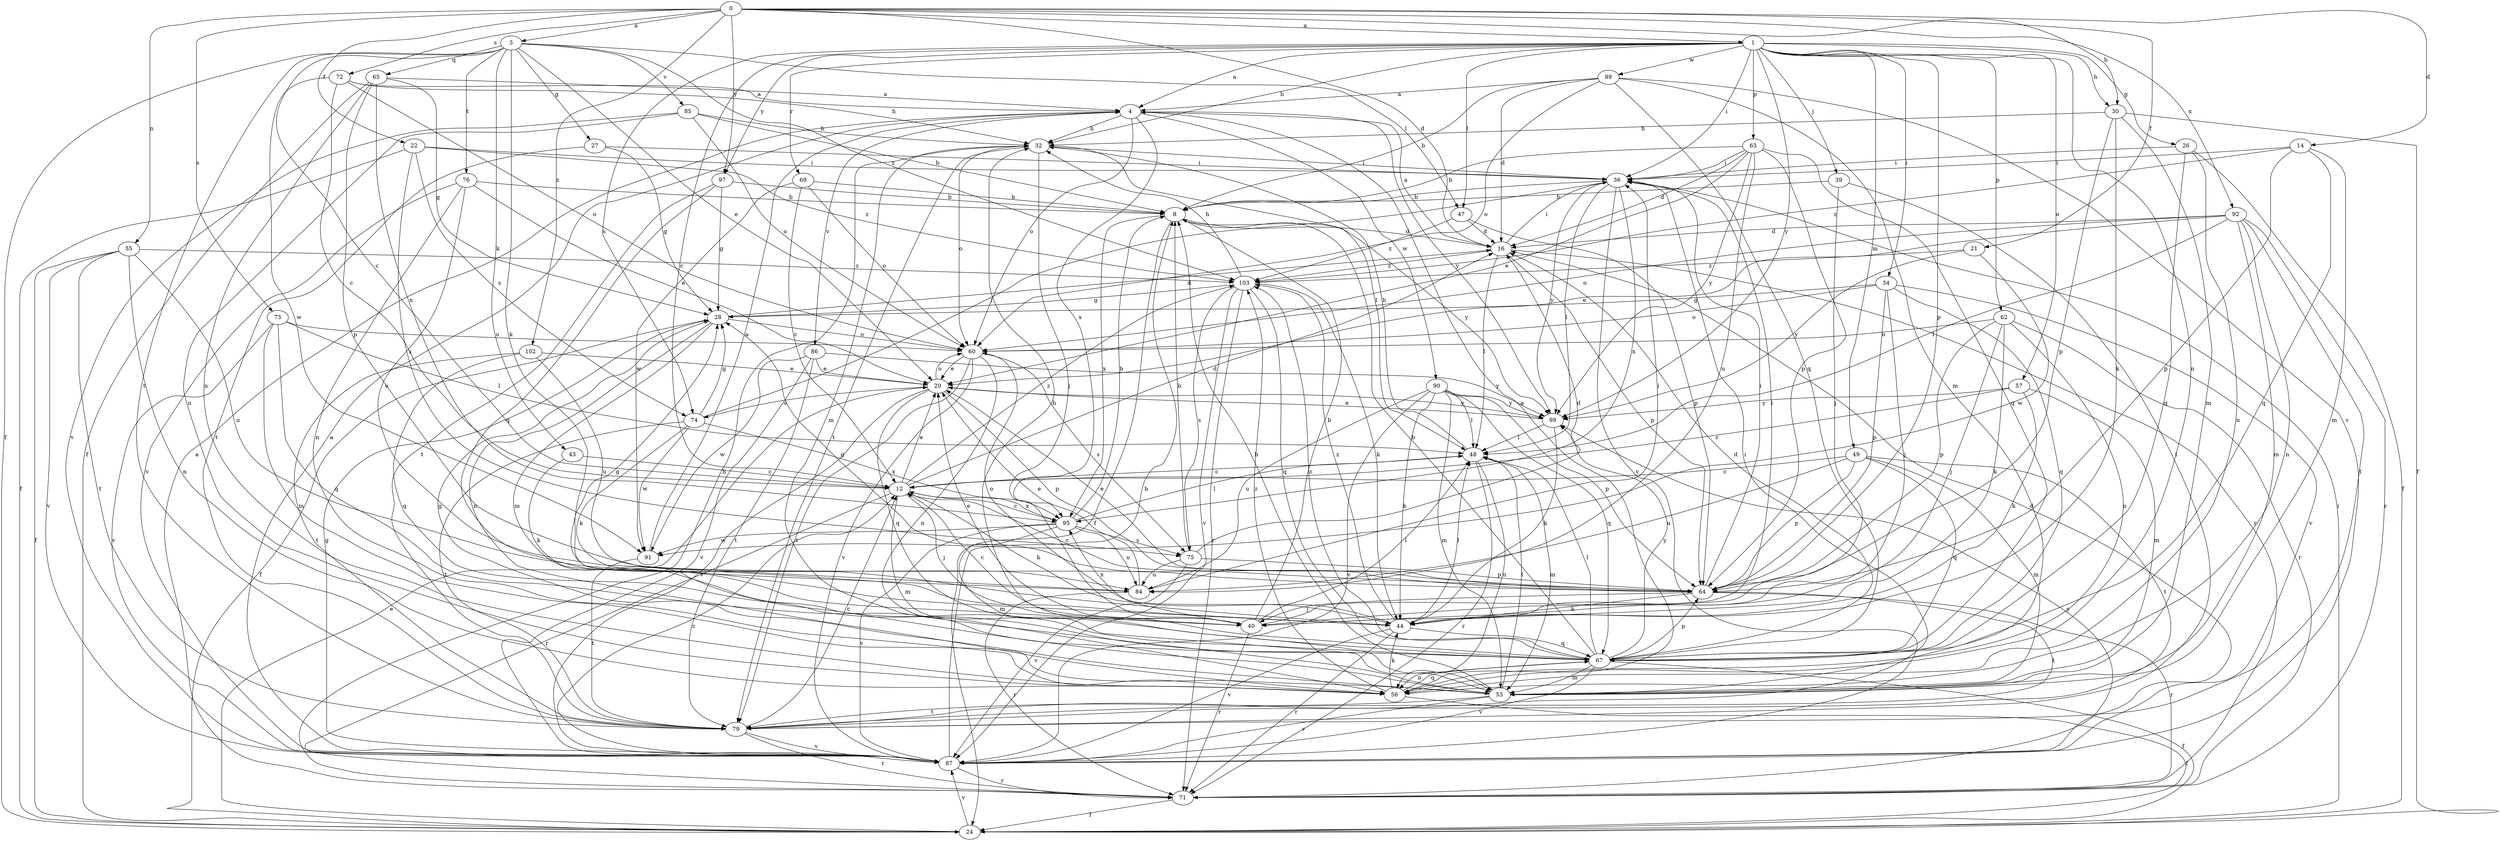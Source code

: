strict digraph  {
0;
1;
3;
4;
8;
12;
14;
16;
20;
21;
22;
24;
26;
27;
28;
30;
32;
34;
36;
39;
40;
43;
44;
47;
48;
49;
53;
55;
56;
57;
60;
62;
63;
64;
65;
67;
69;
71;
72;
73;
74;
75;
76;
79;
84;
85;
86;
87;
89;
90;
91;
92;
95;
97;
99;
102;
103;
0 -> 1  [label=a];
0 -> 3  [label=a];
0 -> 14  [label=d];
0 -> 16  [label=d];
0 -> 21  [label=f];
0 -> 22  [label=f];
0 -> 30  [label=h];
0 -> 55  [label=n];
0 -> 72  [label=s];
0 -> 73  [label=s];
0 -> 92  [label=x];
0 -> 97  [label=y];
0 -> 102  [label=z];
1 -> 4  [label=a];
1 -> 12  [label=c];
1 -> 26  [label=g];
1 -> 30  [label=h];
1 -> 32  [label=h];
1 -> 34  [label=i];
1 -> 36  [label=i];
1 -> 39  [label=j];
1 -> 47  [label=l];
1 -> 49  [label=m];
1 -> 56  [label=n];
1 -> 57  [label=o];
1 -> 62  [label=p];
1 -> 63  [label=p];
1 -> 64  [label=p];
1 -> 69  [label=r];
1 -> 74  [label=s];
1 -> 89  [label=w];
1 -> 97  [label=y];
1 -> 99  [label=y];
3 -> 12  [label=c];
3 -> 20  [label=e];
3 -> 24  [label=f];
3 -> 27  [label=g];
3 -> 43  [label=k];
3 -> 44  [label=k];
3 -> 47  [label=l];
3 -> 65  [label=q];
3 -> 76  [label=t];
3 -> 79  [label=t];
3 -> 85  [label=v];
3 -> 103  [label=z];
4 -> 32  [label=h];
4 -> 60  [label=o];
4 -> 86  [label=v];
4 -> 90  [label=w];
4 -> 95  [label=x];
4 -> 99  [label=y];
8 -> 16  [label=d];
8 -> 24  [label=f];
8 -> 95  [label=x];
8 -> 99  [label=y];
12 -> 16  [label=d];
12 -> 20  [label=e];
12 -> 40  [label=j];
12 -> 44  [label=k];
12 -> 53  [label=m];
12 -> 71  [label=r];
12 -> 95  [label=x];
12 -> 103  [label=z];
14 -> 36  [label=i];
14 -> 53  [label=m];
14 -> 64  [label=p];
14 -> 67  [label=q];
14 -> 103  [label=z];
16 -> 4  [label=a];
16 -> 36  [label=i];
16 -> 48  [label=l];
16 -> 64  [label=p];
16 -> 71  [label=r];
16 -> 103  [label=z];
20 -> 60  [label=o];
20 -> 64  [label=p];
20 -> 67  [label=q];
20 -> 74  [label=s];
20 -> 87  [label=v];
20 -> 99  [label=y];
21 -> 91  [label=w];
21 -> 99  [label=y];
21 -> 103  [label=z];
22 -> 24  [label=f];
22 -> 36  [label=i];
22 -> 74  [label=s];
22 -> 75  [label=s];
22 -> 103  [label=z];
24 -> 20  [label=e];
24 -> 36  [label=i];
24 -> 87  [label=v];
26 -> 24  [label=f];
26 -> 36  [label=i];
26 -> 56  [label=n];
26 -> 67  [label=q];
27 -> 28  [label=g];
27 -> 36  [label=i];
27 -> 79  [label=t];
28 -> 16  [label=d];
28 -> 24  [label=f];
28 -> 53  [label=m];
28 -> 56  [label=n];
28 -> 60  [label=o];
30 -> 24  [label=f];
30 -> 32  [label=h];
30 -> 44  [label=k];
30 -> 53  [label=m];
30 -> 64  [label=p];
32 -> 36  [label=i];
32 -> 40  [label=j];
32 -> 48  [label=l];
32 -> 53  [label=m];
32 -> 60  [label=o];
32 -> 79  [label=t];
34 -> 28  [label=g];
34 -> 40  [label=j];
34 -> 60  [label=o];
34 -> 64  [label=p];
34 -> 67  [label=q];
34 -> 87  [label=v];
36 -> 8  [label=b];
36 -> 48  [label=l];
36 -> 87  [label=v];
36 -> 95  [label=x];
36 -> 99  [label=y];
39 -> 8  [label=b];
39 -> 40  [label=j];
39 -> 79  [label=t];
40 -> 8  [label=b];
40 -> 12  [label=c];
40 -> 20  [label=e];
40 -> 28  [label=g];
40 -> 36  [label=i];
40 -> 48  [label=l];
40 -> 71  [label=r];
40 -> 95  [label=x];
43 -> 12  [label=c];
43 -> 44  [label=k];
44 -> 48  [label=l];
44 -> 60  [label=o];
44 -> 67  [label=q];
44 -> 71  [label=r];
44 -> 87  [label=v];
44 -> 103  [label=z];
47 -> 16  [label=d];
47 -> 64  [label=p];
47 -> 103  [label=z];
48 -> 12  [label=c];
48 -> 32  [label=h];
48 -> 53  [label=m];
48 -> 56  [label=n];
48 -> 71  [label=r];
49 -> 12  [label=c];
49 -> 53  [label=m];
49 -> 64  [label=p];
49 -> 67  [label=q];
49 -> 79  [label=t];
49 -> 84  [label=u];
53 -> 8  [label=b];
53 -> 28  [label=g];
53 -> 48  [label=l];
53 -> 79  [label=t];
53 -> 87  [label=v];
55 -> 24  [label=f];
55 -> 56  [label=n];
55 -> 79  [label=t];
55 -> 84  [label=u];
55 -> 87  [label=v];
55 -> 103  [label=z];
56 -> 4  [label=a];
56 -> 24  [label=f];
56 -> 44  [label=k];
56 -> 67  [label=q];
56 -> 103  [label=z];
57 -> 12  [label=c];
57 -> 44  [label=k];
57 -> 53  [label=m];
57 -> 99  [label=y];
60 -> 20  [label=e];
60 -> 56  [label=n];
60 -> 75  [label=s];
60 -> 79  [label=t];
60 -> 87  [label=v];
62 -> 40  [label=j];
62 -> 44  [label=k];
62 -> 56  [label=n];
62 -> 60  [label=o];
62 -> 64  [label=p];
62 -> 71  [label=r];
63 -> 8  [label=b];
63 -> 16  [label=d];
63 -> 20  [label=e];
63 -> 36  [label=i];
63 -> 64  [label=p];
63 -> 67  [label=q];
63 -> 84  [label=u];
63 -> 99  [label=y];
64 -> 12  [label=c];
64 -> 20  [label=e];
64 -> 28  [label=g];
64 -> 36  [label=i];
64 -> 40  [label=j];
64 -> 44  [label=k];
64 -> 71  [label=r];
64 -> 79  [label=t];
65 -> 4  [label=a];
65 -> 24  [label=f];
65 -> 28  [label=g];
65 -> 56  [label=n];
65 -> 64  [label=p];
65 -> 95  [label=x];
67 -> 8  [label=b];
67 -> 16  [label=d];
67 -> 24  [label=f];
67 -> 32  [label=h];
67 -> 48  [label=l];
67 -> 53  [label=m];
67 -> 56  [label=n];
67 -> 64  [label=p];
67 -> 87  [label=v];
67 -> 99  [label=y];
67 -> 103  [label=z];
69 -> 8  [label=b];
69 -> 12  [label=c];
69 -> 60  [label=o];
69 -> 91  [label=w];
71 -> 4  [label=a];
71 -> 24  [label=f];
71 -> 32  [label=h];
71 -> 99  [label=y];
72 -> 4  [label=a];
72 -> 12  [label=c];
72 -> 32  [label=h];
72 -> 60  [label=o];
72 -> 91  [label=w];
73 -> 48  [label=l];
73 -> 53  [label=m];
73 -> 60  [label=o];
73 -> 67  [label=q];
73 -> 87  [label=v];
74 -> 28  [label=g];
74 -> 36  [label=i];
74 -> 44  [label=k];
74 -> 79  [label=t];
74 -> 91  [label=w];
74 -> 95  [label=x];
75 -> 8  [label=b];
75 -> 16  [label=d];
75 -> 64  [label=p];
75 -> 84  [label=u];
75 -> 87  [label=v];
76 -> 8  [label=b];
76 -> 20  [label=e];
76 -> 56  [label=n];
76 -> 84  [label=u];
76 -> 87  [label=v];
79 -> 12  [label=c];
79 -> 36  [label=i];
79 -> 71  [label=r];
79 -> 87  [label=v];
84 -> 20  [label=e];
84 -> 36  [label=i];
84 -> 71  [label=r];
85 -> 8  [label=b];
85 -> 32  [label=h];
85 -> 56  [label=n];
85 -> 60  [label=o];
85 -> 87  [label=v];
86 -> 20  [label=e];
86 -> 79  [label=t];
86 -> 87  [label=v];
86 -> 91  [label=w];
86 -> 99  [label=y];
87 -> 4  [label=a];
87 -> 8  [label=b];
87 -> 12  [label=c];
87 -> 16  [label=d];
87 -> 28  [label=g];
87 -> 71  [label=r];
89 -> 4  [label=a];
89 -> 8  [label=b];
89 -> 16  [label=d];
89 -> 53  [label=m];
89 -> 60  [label=o];
89 -> 67  [label=q];
89 -> 87  [label=v];
90 -> 44  [label=k];
90 -> 48  [label=l];
90 -> 53  [label=m];
90 -> 64  [label=p];
90 -> 67  [label=q];
90 -> 84  [label=u];
90 -> 87  [label=v];
90 -> 99  [label=y];
91 -> 4  [label=a];
91 -> 79  [label=t];
92 -> 16  [label=d];
92 -> 20  [label=e];
92 -> 48  [label=l];
92 -> 53  [label=m];
92 -> 56  [label=n];
92 -> 60  [label=o];
92 -> 71  [label=r];
92 -> 79  [label=t];
95 -> 8  [label=b];
95 -> 12  [label=c];
95 -> 48  [label=l];
95 -> 53  [label=m];
95 -> 75  [label=s];
95 -> 84  [label=u];
95 -> 87  [label=v];
95 -> 91  [label=w];
97 -> 8  [label=b];
97 -> 28  [label=g];
97 -> 67  [label=q];
97 -> 79  [label=t];
99 -> 20  [label=e];
99 -> 44  [label=k];
99 -> 48  [label=l];
102 -> 20  [label=e];
102 -> 67  [label=q];
102 -> 79  [label=t];
102 -> 84  [label=u];
103 -> 28  [label=g];
103 -> 32  [label=h];
103 -> 44  [label=k];
103 -> 67  [label=q];
103 -> 71  [label=r];
103 -> 75  [label=s];
103 -> 87  [label=v];
}
